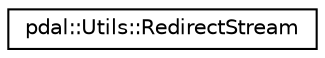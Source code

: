 digraph "Graphical Class Hierarchy"
{
  edge [fontname="Helvetica",fontsize="10",labelfontname="Helvetica",labelfontsize="10"];
  node [fontname="Helvetica",fontsize="10",shape=record];
  rankdir="LR";
  Node1 [label="pdal::Utils::RedirectStream",height=0.2,width=0.4,color="black", fillcolor="white", style="filled",URL="$structpdal_1_1Utils_1_1RedirectStream.html"];
}
